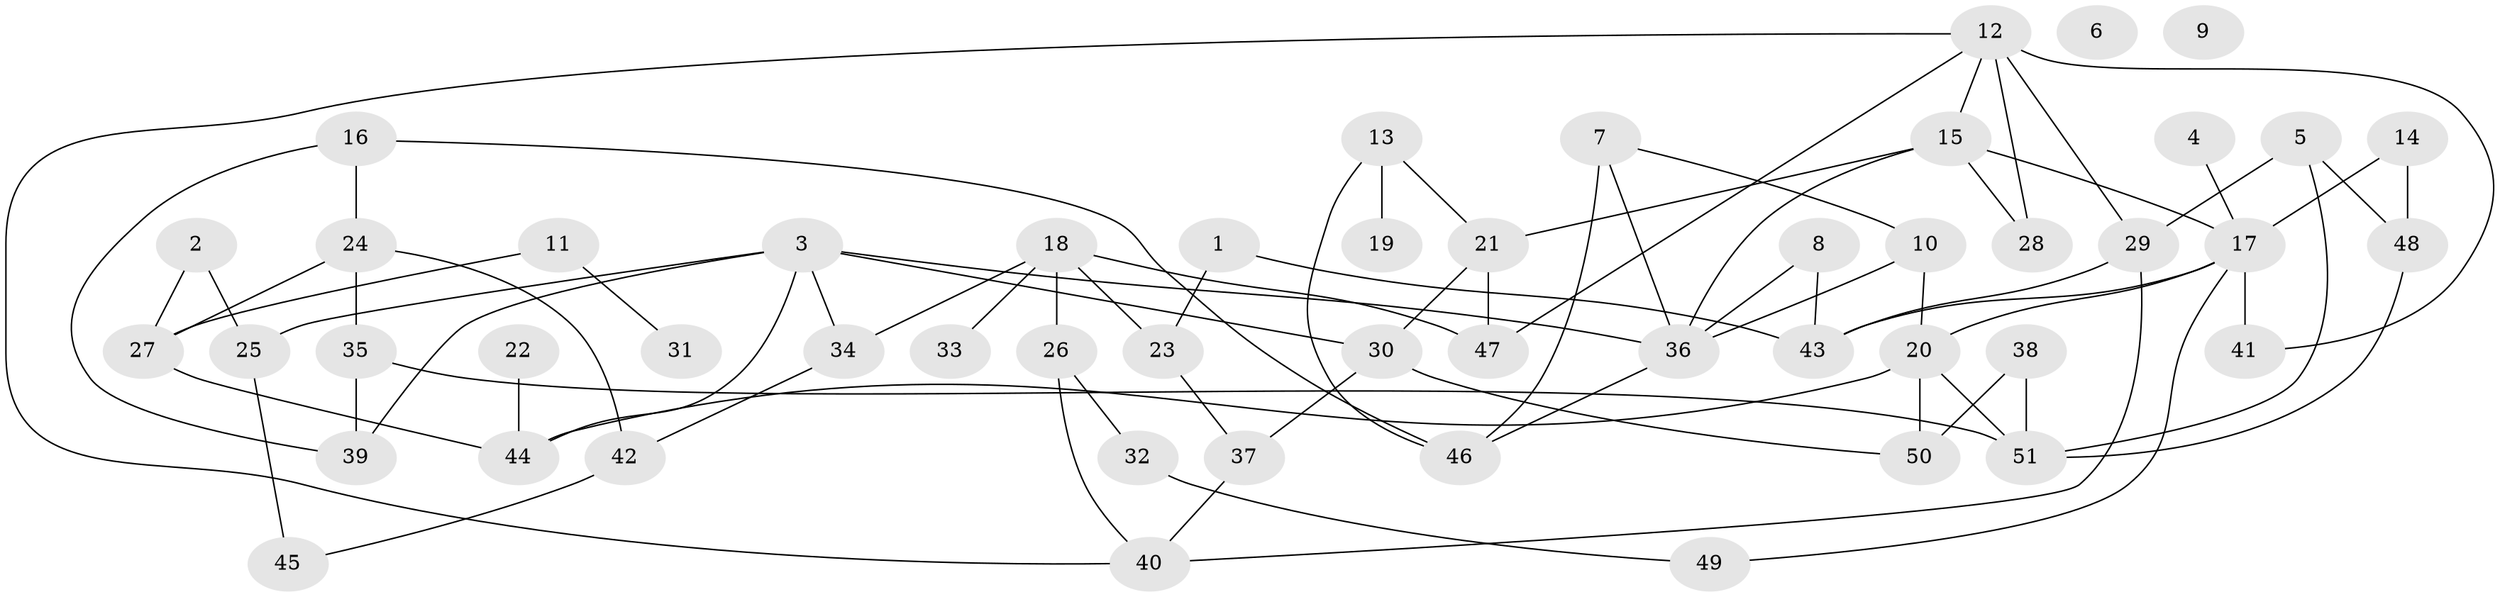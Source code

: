// Generated by graph-tools (version 1.1) at 2025/33/03/09/25 02:33:38]
// undirected, 51 vertices, 78 edges
graph export_dot {
graph [start="1"]
  node [color=gray90,style=filled];
  1;
  2;
  3;
  4;
  5;
  6;
  7;
  8;
  9;
  10;
  11;
  12;
  13;
  14;
  15;
  16;
  17;
  18;
  19;
  20;
  21;
  22;
  23;
  24;
  25;
  26;
  27;
  28;
  29;
  30;
  31;
  32;
  33;
  34;
  35;
  36;
  37;
  38;
  39;
  40;
  41;
  42;
  43;
  44;
  45;
  46;
  47;
  48;
  49;
  50;
  51;
  1 -- 23;
  1 -- 43;
  2 -- 25;
  2 -- 27;
  3 -- 25;
  3 -- 30;
  3 -- 34;
  3 -- 36;
  3 -- 39;
  3 -- 44;
  4 -- 17;
  5 -- 29;
  5 -- 48;
  5 -- 51;
  7 -- 10;
  7 -- 36;
  7 -- 46;
  8 -- 36;
  8 -- 43;
  10 -- 20;
  10 -- 36;
  11 -- 27;
  11 -- 31;
  12 -- 15;
  12 -- 28;
  12 -- 29;
  12 -- 40;
  12 -- 41;
  12 -- 47;
  13 -- 19;
  13 -- 21;
  13 -- 46;
  14 -- 17;
  14 -- 48;
  15 -- 17;
  15 -- 21;
  15 -- 28;
  15 -- 36;
  16 -- 24;
  16 -- 39;
  16 -- 46;
  17 -- 20;
  17 -- 41;
  17 -- 43;
  17 -- 49;
  18 -- 23;
  18 -- 26;
  18 -- 33;
  18 -- 34;
  18 -- 47;
  20 -- 44;
  20 -- 50;
  20 -- 51;
  21 -- 30;
  21 -- 47;
  22 -- 44;
  23 -- 37;
  24 -- 27;
  24 -- 35;
  24 -- 42;
  25 -- 45;
  26 -- 32;
  26 -- 40;
  27 -- 44;
  29 -- 40;
  29 -- 43;
  30 -- 37;
  30 -- 50;
  32 -- 49;
  34 -- 42;
  35 -- 39;
  35 -- 51;
  36 -- 46;
  37 -- 40;
  38 -- 50;
  38 -- 51;
  42 -- 45;
  48 -- 51;
}

